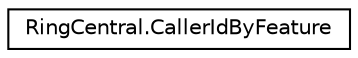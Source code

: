 digraph "Graphical Class Hierarchy"
{
 // LATEX_PDF_SIZE
  edge [fontname="Helvetica",fontsize="10",labelfontname="Helvetica",labelfontsize="10"];
  node [fontname="Helvetica",fontsize="10",shape=record];
  rankdir="LR";
  Node0 [label="RingCentral.CallerIdByFeature",height=0.2,width=0.4,color="black", fillcolor="white", style="filled",URL="$classRingCentral_1_1CallerIdByFeature.html",tooltip="Caller ID settings by feature"];
}
